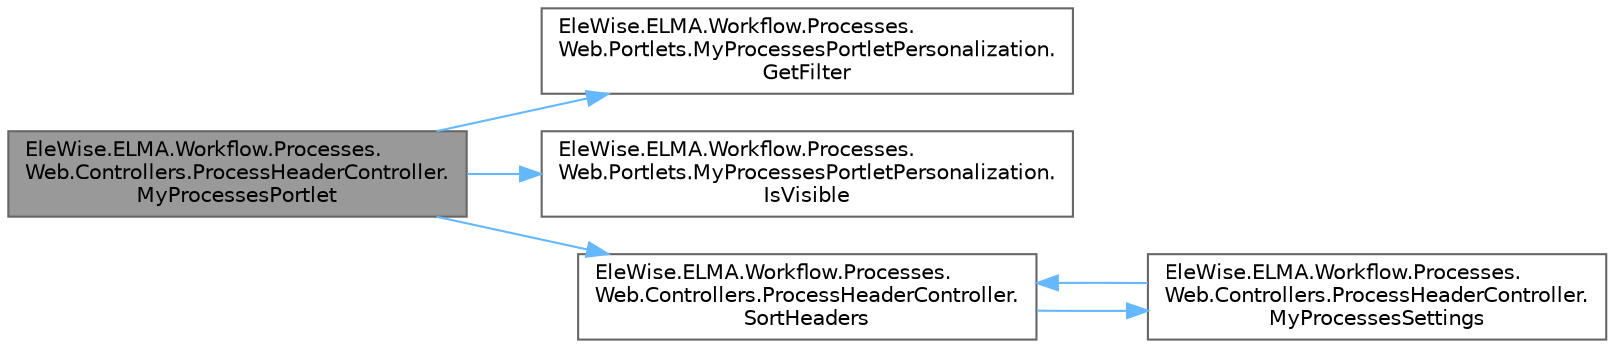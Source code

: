digraph "EleWise.ELMA.Workflow.Processes.Web.Controllers.ProcessHeaderController.MyProcessesPortlet"
{
 // LATEX_PDF_SIZE
  bgcolor="transparent";
  edge [fontname=Helvetica,fontsize=10,labelfontname=Helvetica,labelfontsize=10];
  node [fontname=Helvetica,fontsize=10,shape=box,height=0.2,width=0.4];
  rankdir="LR";
  Node1 [id="Node000001",label="EleWise.ELMA.Workflow.Processes.\lWeb.Controllers.ProcessHeaderController.\lMyProcessesPortlet",height=0.2,width=0.4,color="gray40", fillcolor="grey60", style="filled", fontcolor="black",tooltip="Портлет Мои процессы"];
  Node1 -> Node2 [id="edge1_Node000001_Node000002",color="steelblue1",style="solid",tooltip=" "];
  Node2 [id="Node000002",label="EleWise.ELMA.Workflow.Processes.\lWeb.Portlets.MyProcessesPortletPersonalization.\lGetFilter",height=0.2,width=0.4,color="grey40", fillcolor="white", style="filled",URL="$class_ele_wise_1_1_e_l_m_a_1_1_workflow_1_1_processes_1_1_web_1_1_portlets_1_1_my_processes_portlet_personalization.html#a4b423ed8a79872d48dacff20b02c1554",tooltip="Пытаемся загрузить фильтр"];
  Node1 -> Node3 [id="edge2_Node000001_Node000003",color="steelblue1",style="solid",tooltip=" "];
  Node3 [id="Node000003",label="EleWise.ELMA.Workflow.Processes.\lWeb.Portlets.MyProcessesPortletPersonalization.\lIsVisible",height=0.2,width=0.4,color="grey40", fillcolor="white", style="filled",URL="$class_ele_wise_1_1_e_l_m_a_1_1_workflow_1_1_processes_1_1_web_1_1_portlets_1_1_my_processes_portlet_personalization.html#a960913c6dfb36af5e3f5582d0026ee9a",tooltip="Видим ли процесс с данным идентификатором"];
  Node1 -> Node4 [id="edge3_Node000001_Node000004",color="steelblue1",style="solid",tooltip=" "];
  Node4 [id="Node000004",label="EleWise.ELMA.Workflow.Processes.\lWeb.Controllers.ProcessHeaderController.\lSortHeaders",height=0.2,width=0.4,color="grey40", fillcolor="white", style="filled",URL="$class_ele_wise_1_1_e_l_m_a_1_1_workflow_1_1_processes_1_1_web_1_1_controllers_1_1_process_header_controller.html#af4604d1765e5463d284e02188a28bdd8",tooltip="Сортировка заголовков процесса исходя из настроек пользователя"];
  Node4 -> Node5 [id="edge4_Node000004_Node000005",color="steelblue1",style="solid",tooltip=" "];
  Node5 [id="Node000005",label="EleWise.ELMA.Workflow.Processes.\lWeb.Controllers.ProcessHeaderController.\lMyProcessesSettings",height=0.2,width=0.4,color="grey40", fillcolor="white", style="filled",URL="$class_ele_wise_1_1_e_l_m_a_1_1_workflow_1_1_processes_1_1_web_1_1_controllers_1_1_process_header_controller.html#aef82833807e056254c1cad194857a892",tooltip="Страница настроек отображения \"Мои процессы\"."];
  Node5 -> Node4 [id="edge5_Node000005_Node000004",color="steelblue1",style="solid",tooltip=" "];
}
